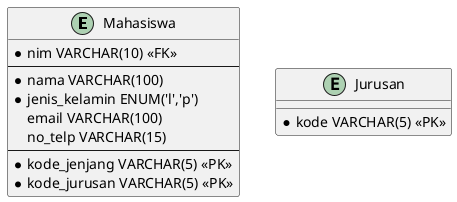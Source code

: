 @startuml

entity Mahasiswa {
  * nim VARCHAR(10) <<FK>>
  ---
  * nama VARCHAR(100)
  * jenis_kelamin ENUM('l','p')
  email VARCHAR(100)
  no_telp VARCHAR(15)
  ---
  * kode_jenjang VARCHAR(5) <<PK>>
  * kode_jurusan VARCHAR(5) <<PK>>
}

entity Jurusan {
  * kode VARCHAR(5) <<PK>>

}

@enduml